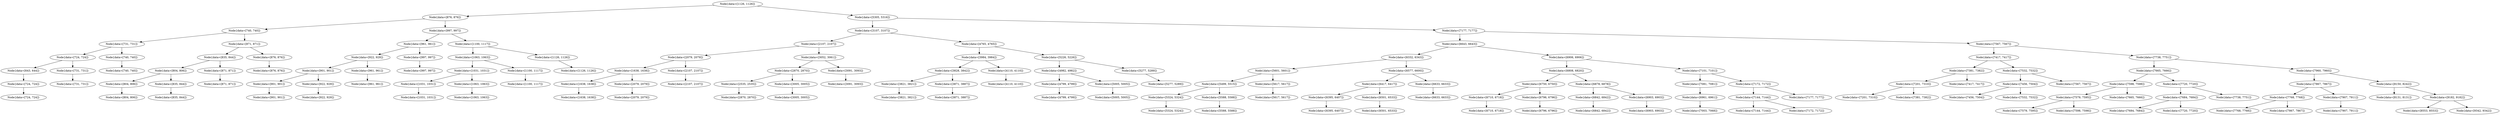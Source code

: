 digraph G{
1766513324 [label="Node{data=[1126, 1126]}"]
1766513324 -> 2034089575
2034089575 [label="Node{data=[876, 876]}"]
2034089575 -> 1131927062
1131927062 [label="Node{data=[740, 740]}"]
1131927062 -> 1142279201
1142279201 [label="Node{data=[731, 731]}"]
1142279201 -> 2075521461
2075521461 [label="Node{data=[724, 724]}"]
2075521461 -> 1877976610
1877976610 [label="Node{data=[643, 644]}"]
1877976610 -> 307563183
307563183 [label="Node{data=[724, 724]}"]
307563183 -> 2018228224
2018228224 [label="Node{data=[724, 724]}"]
2075521461 -> 740808421
740808421 [label="Node{data=[731, 731]}"]
740808421 -> 1055636469
1055636469 [label="Node{data=[731, 731]}"]
1142279201 -> 72470261
72470261 [label="Node{data=[740, 740]}"]
72470261 -> 570420679
570420679 [label="Node{data=[740, 740]}"]
1131927062 -> 863868899
863868899 [label="Node{data=[871, 871]}"]
863868899 -> 1344972394
1344972394 [label="Node{data=[835, 844]}"]
1344972394 -> 1510407420
1510407420 [label="Node{data=[804, 806]}"]
1510407420 -> 80323502
80323502 [label="Node{data=[804, 806]}"]
80323502 -> 1532296795
1532296795 [label="Node{data=[804, 806]}"]
1510407420 -> 1590168237
1590168237 [label="Node{data=[835, 844]}"]
1590168237 -> 868547732
868547732 [label="Node{data=[835, 844]}"]
1344972394 -> 2061102481
2061102481 [label="Node{data=[871, 871]}"]
2061102481 -> 100885175
100885175 [label="Node{data=[871, 871]}"]
863868899 -> 411082168
411082168 [label="Node{data=[876, 876]}"]
411082168 -> 204792416
204792416 [label="Node{data=[876, 876]}"]
2034089575 -> 959718162
959718162 [label="Node{data=[997, 997]}"]
959718162 -> 608168025
608168025 [label="Node{data=[961, 961]}"]
608168025 -> 944692283
944692283 [label="Node{data=[922, 929]}"]
944692283 -> 323100336
323100336 [label="Node{data=[901, 901]}"]
323100336 -> 200704889
200704889 [label="Node{data=[901, 901]}"]
200704889 -> 1347473278
1347473278 [label="Node{data=[901, 901]}"]
323100336 -> 514944587
514944587 [label="Node{data=[922, 929]}"]
514944587 -> 486884531
486884531 [label="Node{data=[922, 929]}"]
944692283 -> 584573217
584573217 [label="Node{data=[961, 961]}"]
584573217 -> 1948971322
1948971322 [label="Node{data=[961, 961]}"]
608168025 -> 1635523266
1635523266 [label="Node{data=[997, 997]}"]
1635523266 -> 1449912962
1449912962 [label="Node{data=[997, 997]}"]
959718162 -> 1260967815
1260967815 [label="Node{data=[1100, 1117]}"]
1260967815 -> 1747471609
1747471609 [label="Node{data=[1063, 1063]}"]
1747471609 -> 1761861940
1761861940 [label="Node{data=[1031, 1031]}"]
1761861940 -> 1614100844
1614100844 [label="Node{data=[1031, 1031]}"]
1614100844 -> 1831624194
1831624194 [label="Node{data=[1031, 1031]}"]
1761861940 -> 1196005594
1196005594 [label="Node{data=[1063, 1063]}"]
1196005594 -> 834001734
834001734 [label="Node{data=[1063, 1063]}"]
1747471609 -> 2013424197
2013424197 [label="Node{data=[1100, 1117]}"]
2013424197 -> 2010244873
2010244873 [label="Node{data=[1100, 1117]}"]
1260967815 -> 2085961313
2085961313 [label="Node{data=[1126, 1126]}"]
2085961313 -> 1663411526
1663411526 [label="Node{data=[1126, 1126]}"]
1766513324 -> 144616229
144616229 [label="Node{data=[5305, 5316]}"]
144616229 -> 1880091792
1880091792 [label="Node{data=[3107, 3107]}"]
1880091792 -> 637301446
637301446 [label="Node{data=[2107, 2107]}"]
637301446 -> 1799220394
1799220394 [label="Node{data=[2079, 2079]}"]
1799220394 -> 369603947
369603947 [label="Node{data=[1638, 1638]}"]
369603947 -> 425963607
425963607 [label="Node{data=[1638, 1638]}"]
425963607 -> 1607441407
1607441407 [label="Node{data=[1638, 1638]}"]
369603947 -> 1536386064
1536386064 [label="Node{data=[2079, 2079]}"]
1536386064 -> 1880375012
1880375012 [label="Node{data=[2079, 2079]}"]
1799220394 -> 1962002873
1962002873 [label="Node{data=[2107, 2107]}"]
1962002873 -> 1463985339
1463985339 [label="Node{data=[2107, 2107]}"]
637301446 -> 397539751
397539751 [label="Node{data=[3052, 3061]}"]
397539751 -> 1174603435
1174603435 [label="Node{data=[2870, 2870]}"]
1174603435 -> 1019589587
1019589587 [label="Node{data=[2535, 2535]}"]
1019589587 -> 2128654220
2128654220 [label="Node{data=[2870, 2870]}"]
1174603435 -> 1711545654
1711545654 [label="Node{data=[3005, 3005]}"]
1711545654 -> 946628867
946628867 [label="Node{data=[3005, 3005]}"]
397539751 -> 690360054
690360054 [label="Node{data=[3091, 3093]}"]
690360054 -> 1388398737
1388398737 [label="Node{data=[3091, 3093]}"]
1880091792 -> 350884434
350884434 [label="Node{data=[4765, 4765]}"]
350884434 -> 1326794173
1326794173 [label="Node{data=[3984, 3984]}"]
1326794173 -> 1457369879
1457369879 [label="Node{data=[3828, 3842]}"]
1457369879 -> 243334301
243334301 [label="Node{data=[3821, 3821]}"]
243334301 -> 1253840797
1253840797 [label="Node{data=[3821, 3821]}"]
1457369879 -> 803314650
803314650 [label="Node{data=[3871, 3887]}"]
803314650 -> 337625146
337625146 [label="Node{data=[3871, 3887]}"]
1326794173 -> 502444592
502444592 [label="Node{data=[4110, 4110]}"]
502444592 -> 936926956
936926956 [label="Node{data=[4110, 4110]}"]
350884434 -> 340016262
340016262 [label="Node{data=[5226, 5226]}"]
340016262 -> 2125475876
2125475876 [label="Node{data=[4982, 4982]}"]
2125475876 -> 1994096368
1994096368 [label="Node{data=[4799, 4799]}"]
1994096368 -> 58814969
58814969 [label="Node{data=[4799, 4799]}"]
2125475876 -> 907332867
907332867 [label="Node{data=[5005, 5005]}"]
907332867 -> 1230699253
1230699253 [label="Node{data=[5005, 5005]}"]
340016262 -> 1683698128
1683698128 [label="Node{data=[5277, 5289]}"]
1683698128 -> 1826462235
1826462235 [label="Node{data=[5277, 5289]}"]
144616229 -> 2091990614
2091990614 [label="Node{data=[7177, 7177]}"]
2091990614 -> 1646456423
1646456423 [label="Node{data=[6643, 6643]}"]
1646456423 -> 1607108162
1607108162 [label="Node{data=[6332, 6343]}"]
1607108162 -> 1598538466
1598538466 [label="Node{data=[5601, 5601]}"]
1598538466 -> 720442578
720442578 [label="Node{data=[5499, 5515]}"]
720442578 -> 1607833149
1607833149 [label="Node{data=[5324, 5324]}"]
1607833149 -> 1411838739
1411838739 [label="Node{data=[5324, 5324]}"]
720442578 -> 899120039
899120039 [label="Node{data=[5588, 5588]}"]
899120039 -> 392347203
392347203 [label="Node{data=[5588, 5588]}"]
1598538466 -> 1693820652
1693820652 [label="Node{data=[5617, 5617]}"]
1693820652 -> 120090378
120090378 [label="Node{data=[5617, 5617]}"]
1607108162 -> 158103051
158103051 [label="Node{data=[6577, 6600]}"]
158103051 -> 201216451
201216451 [label="Node{data=[6417, 6417]}"]
201216451 -> 1114981526
1114981526 [label="Node{data=[6395, 6407]}"]
1114981526 -> 115422189
115422189 [label="Node{data=[6395, 6407]}"]
201216451 -> 1826078996
1826078996 [label="Node{data=[6501, 6533]}"]
1826078996 -> 366929156
366929156 [label="Node{data=[6501, 6533]}"]
158103051 -> 2112312029
2112312029 [label="Node{data=[6633, 6633]}"]
2112312029 -> 1922459863
1922459863 [label="Node{data=[6633, 6633]}"]
1646456423 -> 538691824
538691824 [label="Node{data=[6906, 6906]}"]
538691824 -> 1116729138
1116729138 [label="Node{data=[6808, 6820]}"]
1116729138 -> 87636996
87636996 [label="Node{data=[6750, 6750]}"]
87636996 -> 1151876260
1151876260 [label="Node{data=[6710, 6718]}"]
1151876260 -> 982130825
982130825 [label="Node{data=[6710, 6718]}"]
87636996 -> 130133653
130133653 [label="Node{data=[6796, 6796]}"]
130133653 -> 1272216437
1272216437 [label="Node{data=[6796, 6796]}"]
1116729138 -> 1318855607
1318855607 [label="Node{data=[6878, 6878]}"]
1318855607 -> 628739205
628739205 [label="Node{data=[6842, 6842]}"]
628739205 -> 793148345
793148345 [label="Node{data=[6842, 6842]}"]
1318855607 -> 1201779447
1201779447 [label="Node{data=[6903, 6903]}"]
1201779447 -> 1754243119
1754243119 [label="Node{data=[6903, 6903]}"]
538691824 -> 58279007
58279007 [label="Node{data=[7101, 7101]}"]
58279007 -> 528378938
528378938 [label="Node{data=[7081, 7081]}"]
528378938 -> 1426211624
1426211624 [label="Node{data=[6961, 6961]}"]
1426211624 -> 1075384191
1075384191 [label="Node{data=[7003, 7068]}"]
58279007 -> 160161951
160161951 [label="Node{data=[7172, 7172]}"]
160161951 -> 1710772776
1710772776 [label="Node{data=[7144, 7144]}"]
1710772776 -> 572806844
572806844 [label="Node{data=[7144, 7144]}"]
1710772776 -> 718194544
718194544 [label="Node{data=[7172, 7172]}"]
160161951 -> 2090288558
2090288558 [label="Node{data=[7177, 7177]}"]
2091990614 -> 1540960518
1540960518 [label="Node{data=[7567, 7567]}"]
1540960518 -> 1531452791
1531452791 [label="Node{data=[7417, 7417]}"]
1531452791 -> 123839529
123839529 [label="Node{data=[7381, 7382]}"]
123839529 -> 1092434782
1092434782 [label="Node{data=[7201, 7310]}"]
1092434782 -> 1407083386
1407083386 [label="Node{data=[7201, 7310]}"]
1092434782 -> 1214676947
1214676947 [label="Node{data=[7381, 7382]}"]
123839529 -> 1118620186
1118620186 [label="Node{data=[7417, 7417]}"]
1531452791 -> 1791217370
1791217370 [label="Node{data=[7532, 7532]}"]
1791217370 -> 1244046667
1244046667 [label="Node{data=[7456, 7504]}"]
1244046667 -> 826655547
826655547 [label="Node{data=[7456, 7504]}"]
1244046667 -> 362619667
362619667 [label="Node{data=[7532, 7532]}"]
1791217370 -> 1641843300
1641843300 [label="Node{data=[7567, 7567]}"]
1540960518 -> 506423273
506423273 [label="Node{data=[7738, 7751]}"]
506423273 -> 23864076
23864076 [label="Node{data=[7665, 7666]}"]
23864076 -> 2098535817
2098535817 [label="Node{data=[7598, 7598]}"]
2098535817 -> 2023696357
2023696357 [label="Node{data=[7579, 7595]}"]
2023696357 -> 501876528
501876528 [label="Node{data=[7579, 7595]}"]
2023696357 -> 2113807298
2113807298 [label="Node{data=[7598, 7598]}"]
2098535817 -> 676499617
676499617 [label="Node{data=[7665, 7666]}"]
23864076 -> 703801921
703801921 [label="Node{data=[7720, 7720]}"]
703801921 -> 1693281224
1693281224 [label="Node{data=[7684, 7684]}"]
1693281224 -> 1744942244
1744942244 [label="Node{data=[7684, 7684]}"]
1693281224 -> 1424684701
1424684701 [label="Node{data=[7720, 7720]}"]
703801921 -> 1685815139
1685815139 [label="Node{data=[7738, 7751]}"]
506423273 -> 1808263951
1808263951 [label="Node{data=[7960, 7960]}"]
1808263951 -> 235329095
235329095 [label="Node{data=[7867, 7867]}"]
235329095 -> 224106244
224106244 [label="Node{data=[7768, 7768]}"]
224106244 -> 845443499
845443499 [label="Node{data=[7768, 7768]}"]
224106244 -> 1722772347
1722772347 [label="Node{data=[7867, 7867]}"]
235329095 -> 1579363591
1579363591 [label="Node{data=[7907, 7911]}"]
1579363591 -> 252797552
252797552 [label="Node{data=[7907, 7911]}"]
1808263951 -> 510239504
510239504 [label="Node{data=[8150, 8242]}"]
510239504 -> 50394901
50394901 [label="Node{data=[8131, 8131]}"]
510239504 -> 1150069095
1150069095 [label="Node{data=[9182, 9182]}"]
1150069095 -> 1074418020
1074418020 [label="Node{data=[8553, 8553]}"]
1150069095 -> 329780054
329780054 [label="Node{data=[9342, 9342]}"]
}